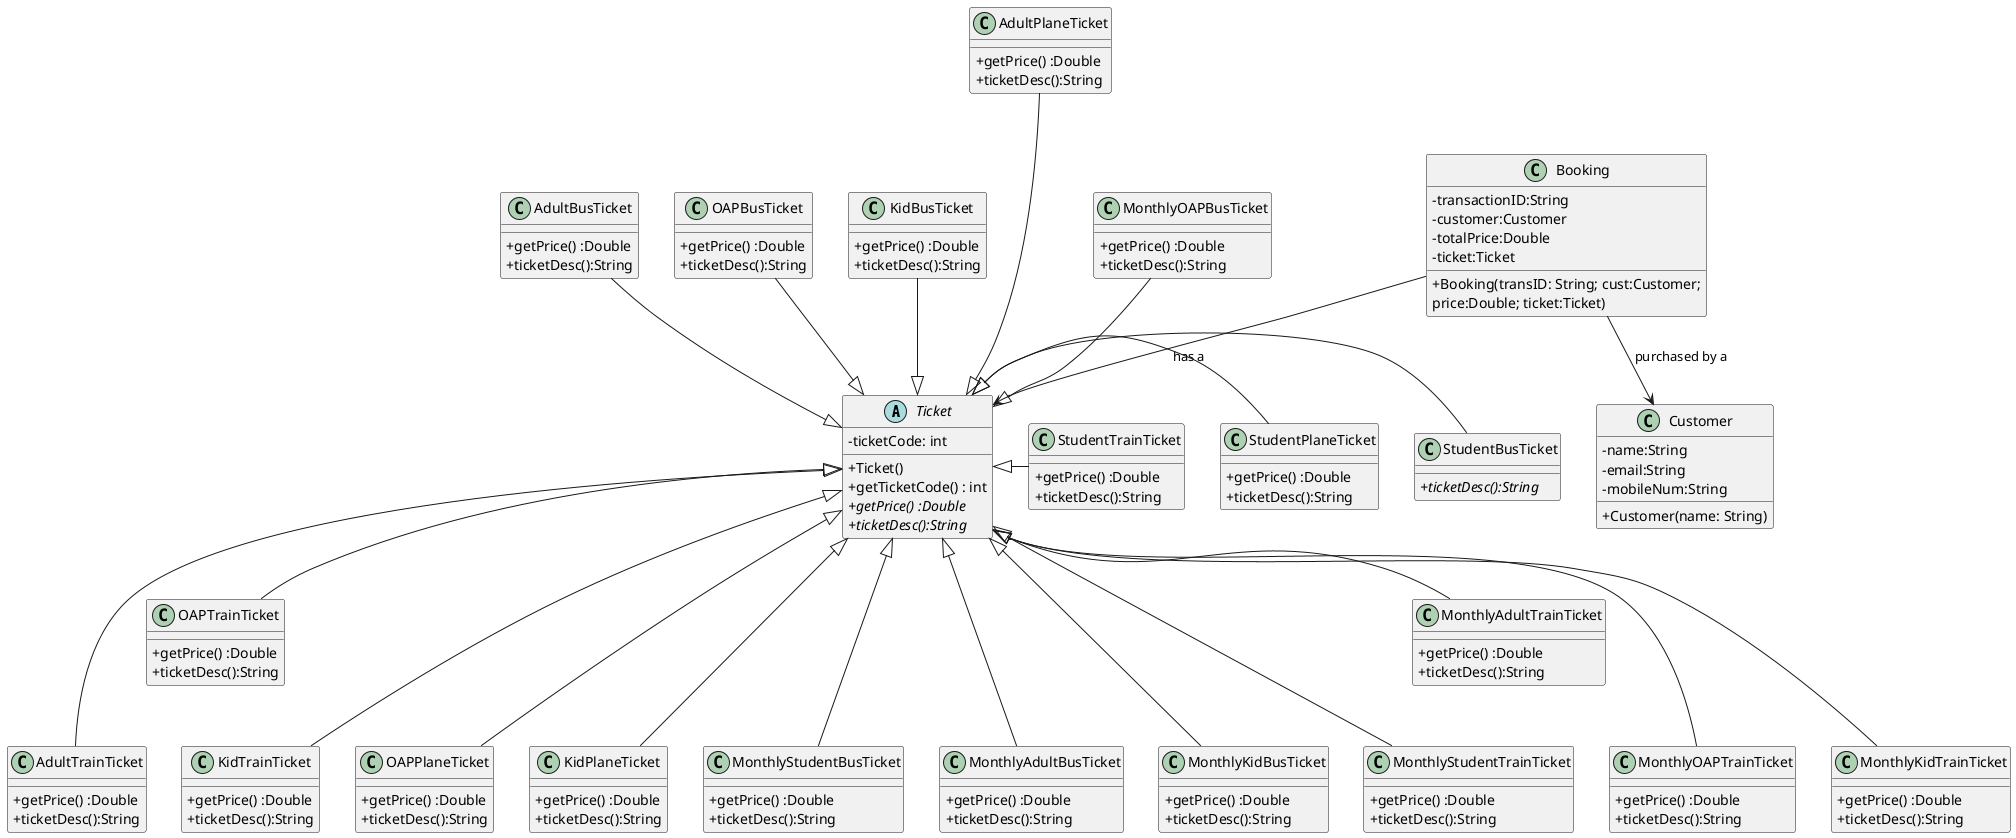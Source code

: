 @startuml
skinparam classAttributeIconSize 0
abstract class Ticket{
-ticketCode: int

+Ticket()
+getTicketCode() : int
+{abstract}getPrice() :Double
+{abstract} ticketDesc():String

}

class StudentBusTicket{
+{abstract} ticketDesc():String
}

class AdultBusTicket{
+getPrice() :Double
+ticketDesc():String
}

class OAPBusTicket{
+getPrice() :Double
+ticketDesc():String
}

class KidBusTicket{
+getPrice() :Double
+ticketDesc():String
}

class StudentTrainTicket{
+getPrice() :Double
+ticketDesc():String
}

class AdultTrainTicket{
+getPrice() :Double
+ticketDesc():String
}

class OAPTrainTicket{
+getPrice() :Double
+ticketDesc():String
}

class KidTrainTicket{
+getPrice() :Double
+ticketDesc():String
}

class StudentPlaneTicket{
+getPrice() :Double
+ticketDesc():String
}

class AdultPlaneTicket{
+getPrice() :Double
+ticketDesc():String
}

class OAPPlaneTicket{
+getPrice() :Double
+ticketDesc():String
}

class KidPlaneTicket{
+getPrice() :Double
+ticketDesc():String
}

class MonthlyStudentBusTicket{
+getPrice() :Double
+ticketDesc():String
}

class MonthlyAdultBusTicket{
+getPrice() :Double
+ticketDesc():String
}

class MonthlyOAPBusTicket{
+getPrice() :Double
+ticketDesc():String
}

class MonthlyKidBusTicket{
+getPrice() :Double
+ticketDesc():String
}

class MonthlyStudentTrainTicket{
+getPrice() :Double
+ticketDesc():String
}

class MonthlyAdultTrainTicket{
+getPrice() :Double
+ticketDesc():String
}

class MonthlyOAPTrainTicket{
+getPrice() :Double
+ticketDesc():String
}

class MonthlyKidTrainTicket{
+getPrice() :Double
+ticketDesc():String
}


class Customer{
-name:String
-email:String
-mobileNum:String
+Customer(name: String)
}

class Booking{
-transactionID:String
-customer:Customer
-totalPrice:Double
-ticket:Ticket
+Booking(transID: String; cust:Customer;
 price:Double; ticket:Ticket)
}

Booking --> Ticket : has a
Booking --> Customer : purchased by a

OAPBusTicket --|> Ticket
Ticket <|--- OAPPlaneTicket
Ticket <|-- OAPTrainTicket
MonthlyOAPBusTicket --|> Ticket
AdultPlaneTicket ---|> Ticket
Ticket <|--- MonthlyOAPTrainTicket
KidBusTicket --|> Ticket
Ticket <|--- KidPlaneTicket
Ticket <|--- KidTrainTicket
Ticket <|--- MonthlyKidBusTicket
Ticket <|--- MonthlyKidTrainTicket
Ticket <|- StudentBusTicket
Ticket <|- StudentPlaneTicket
Ticket <|- StudentTrainTicket
Ticket <|--- MonthlyStudentBusTicket
Ticket <|--- MonthlyStudentTrainTicket
AdultBusTicket --|> Ticket
Ticket <|--- AdultTrainTicket
Ticket <|--- MonthlyAdultBusTicket
Ticket <|-- MonthlyAdultTrainTicket







@enduml